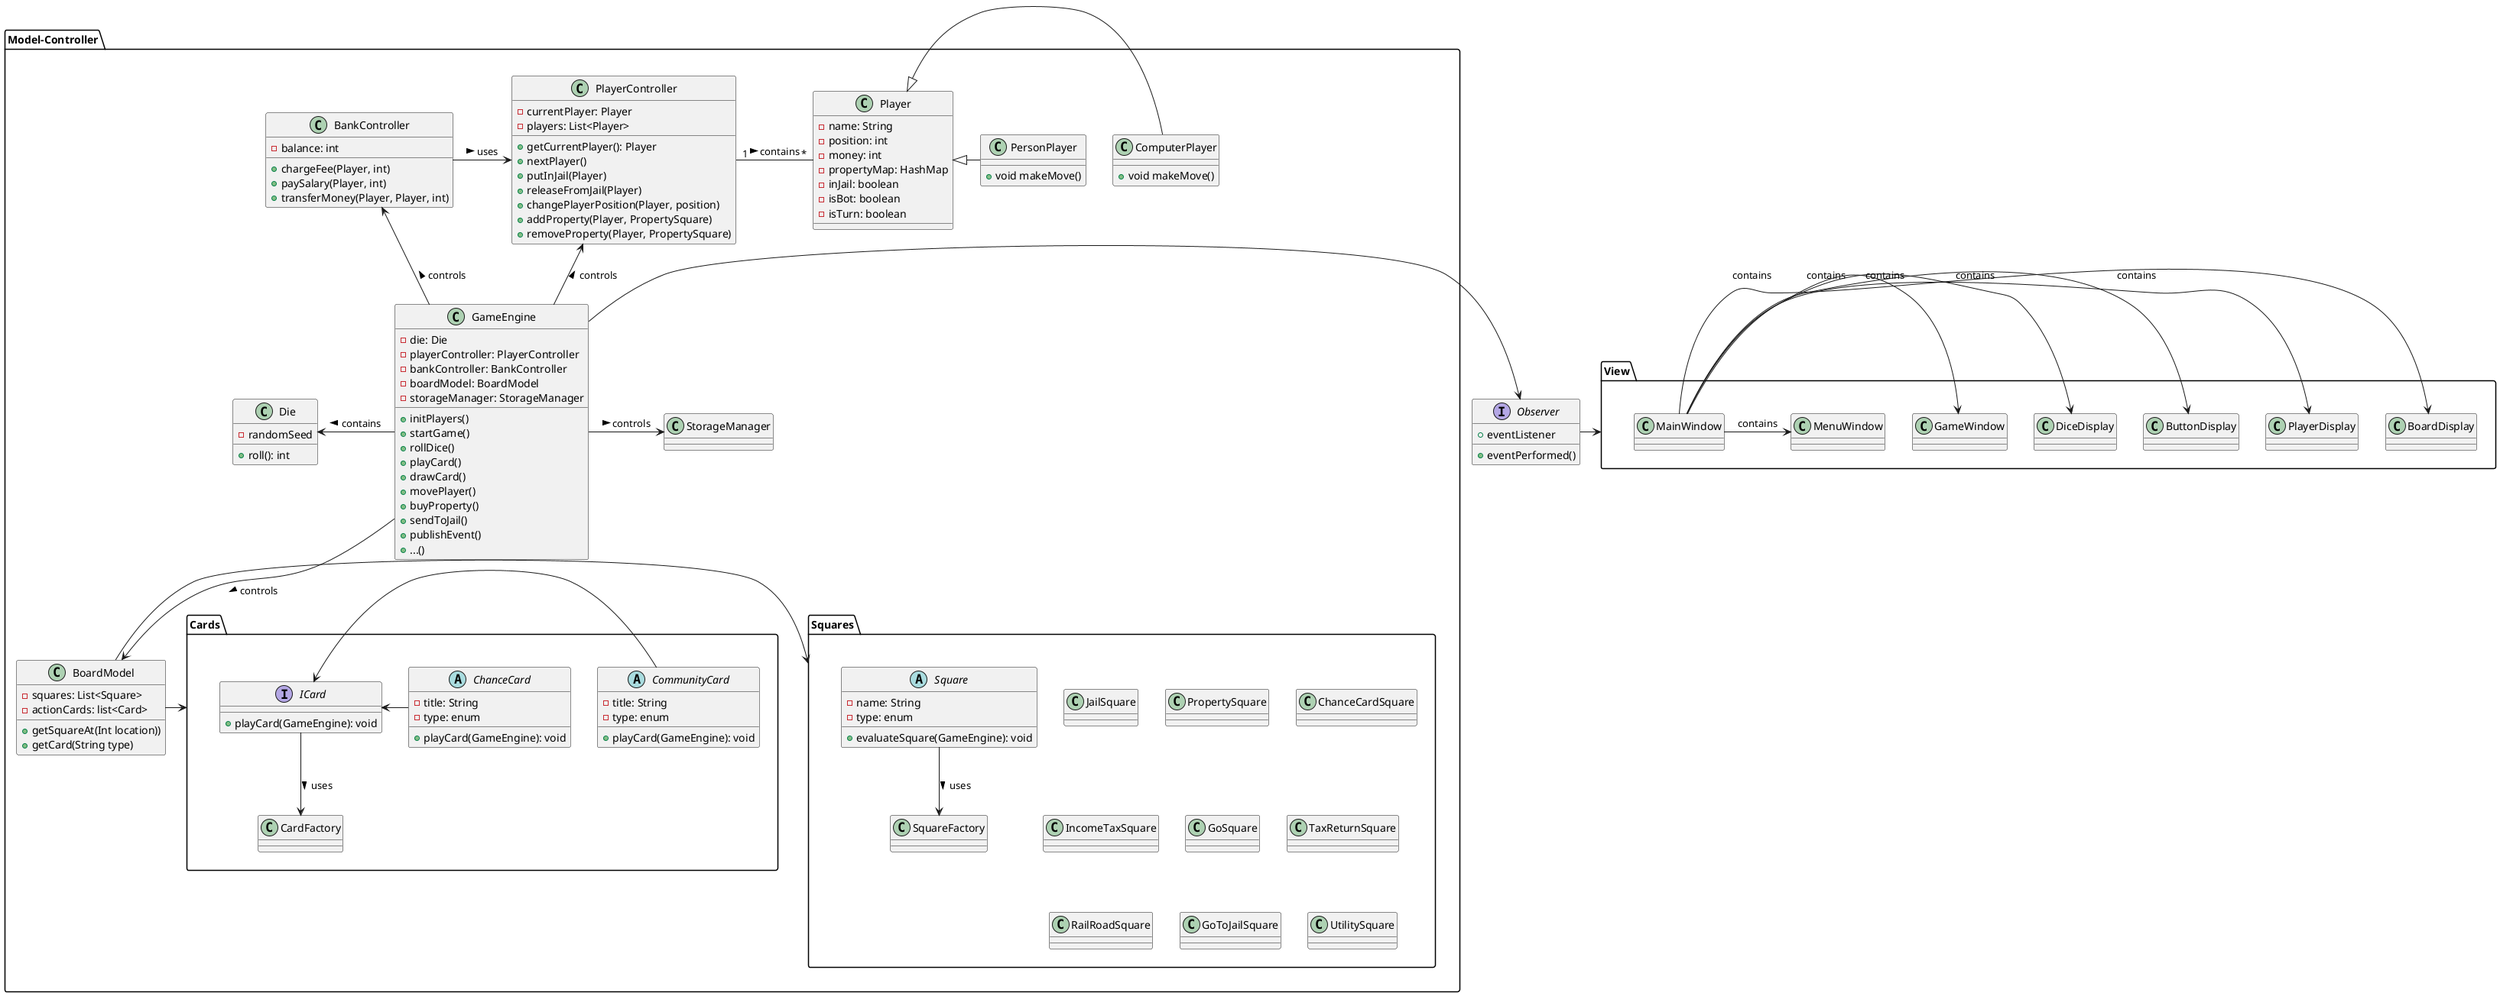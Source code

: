 @startuml

package "Model-Controller" {
    GameEngine -left-> Die: contains >
    class Die {
        - randomSeed
        + roll(): int
    }

    class GameEngine {
        - die: Die
        - playerController: PlayerController
        - bankController: BankController
        - boardModel: BoardModel
        - storageManager: StorageManager
        + initPlayers()
        + startGame()
        + rollDice()
        + playCard()
        + drawCard()
        + movePlayer()
        + buyProperty()
        + sendToJail()
        + publishEvent()
        + ...()
    }


    GameEngine -up-> BankController: controls >
    class BankController {
        - balance: int
        + chargeFee(Player, int)
        + paySalary(Player, int)
        + transferMoney(Player, Player, int)
    }

    GameEngine -up-> PlayerController: controls >
    BankController -right-> PlayerController: uses >
    class PlayerController {
        - currentPlayer: Player
        - players: List<Player>
        + getCurrentPlayer(): Player
        + nextPlayer()
        + putInJail(Player)
        + releaseFromJail(Player)
        + changePlayerPosition(Player, position)
        + addProperty(Player, PropertySquare)
        + removeProperty(Player, PropertySquare)
    }

    PlayerController "1" - "*" Player: contains >

    Player <|- ComputerPlayer
    Player <|- PersonPlayer

    class Player {
        - name: String
        - position: int
        - money: int
        - propertyMap: HashMap
        - inJail: boolean
        - isBot: boolean
        - isTurn: boolean
    }

    class PersonPlayer {
        + void makeMove()
    }

    class ComputerPlayer {
        + void makeMove()
    }


    GameEngine -down-> BoardModel: controls >

    class BoardModel {
        - squares: List<Square>
        - actionCards: list<Card>
        + getSquareAt(Int location))
        + getCard(String type)
    }

    BoardModel -right-> "Squares"
    package "Squares" {
        abstract class Square {
            - name: String
            - type: enum
            + evaluateSquare(GameEngine): void
        }

        class SquareFactory {}
        Square -down-> SquareFactory: uses >

        class JailSquare {}
        class PropertySquare {}
        class ChanceCardSquare {}
        class IncomeTaxSquare {}
        class GoSquare {}
        class TaxReturnSquare {}
        class RailRoadSquare {}
        class GoToJailSquare {}
        class UtilitySquare {}
    }


    BoardModel -left-> "Cards"

    package "Cards" {
        interface ICard {
            + playCard(GameEngine): void
        }

        ICard -down-> CardFactory: uses >
        class CardFactory {}

        CommunityCard -left-> ICard
        ChanceCard -left-> ICard
        abstract class CommunityCard {
            - title: String
            - type: enum
            + playCard(GameEngine): void
        }
        abstract class ChanceCard {
            - title: String
            - type: enum
            + playCard(GameEngine): void
        }
    }

    GameEngine -right-> StorageManager: controls >
    class StorageManager {
    }

}

GameEngine -right-> Observer
interface Observer {
    + eventListener
    + eventPerformed()
}

Observer -right-> "View"

package "View" {
    class MainWindow {}

    MainWindow -right-> BoardDisplay: contains
    MainWindow -right-> PlayerDisplay: contains
    MainWindow -right-> ButtonDisplay: contains
    MainWindow -right-> DiceDisplay: contains
    MainWindow -right-> GameWindow: contains
    MainWindow -right-> MenuWindow: contains

    class BoardDisplay {}
    class PlayerDisplay {}
    class ButtonDisplay {}
    class DiceDisplay {}
    class GameWindow {}
    class MenuWindow {}
}


@enduml